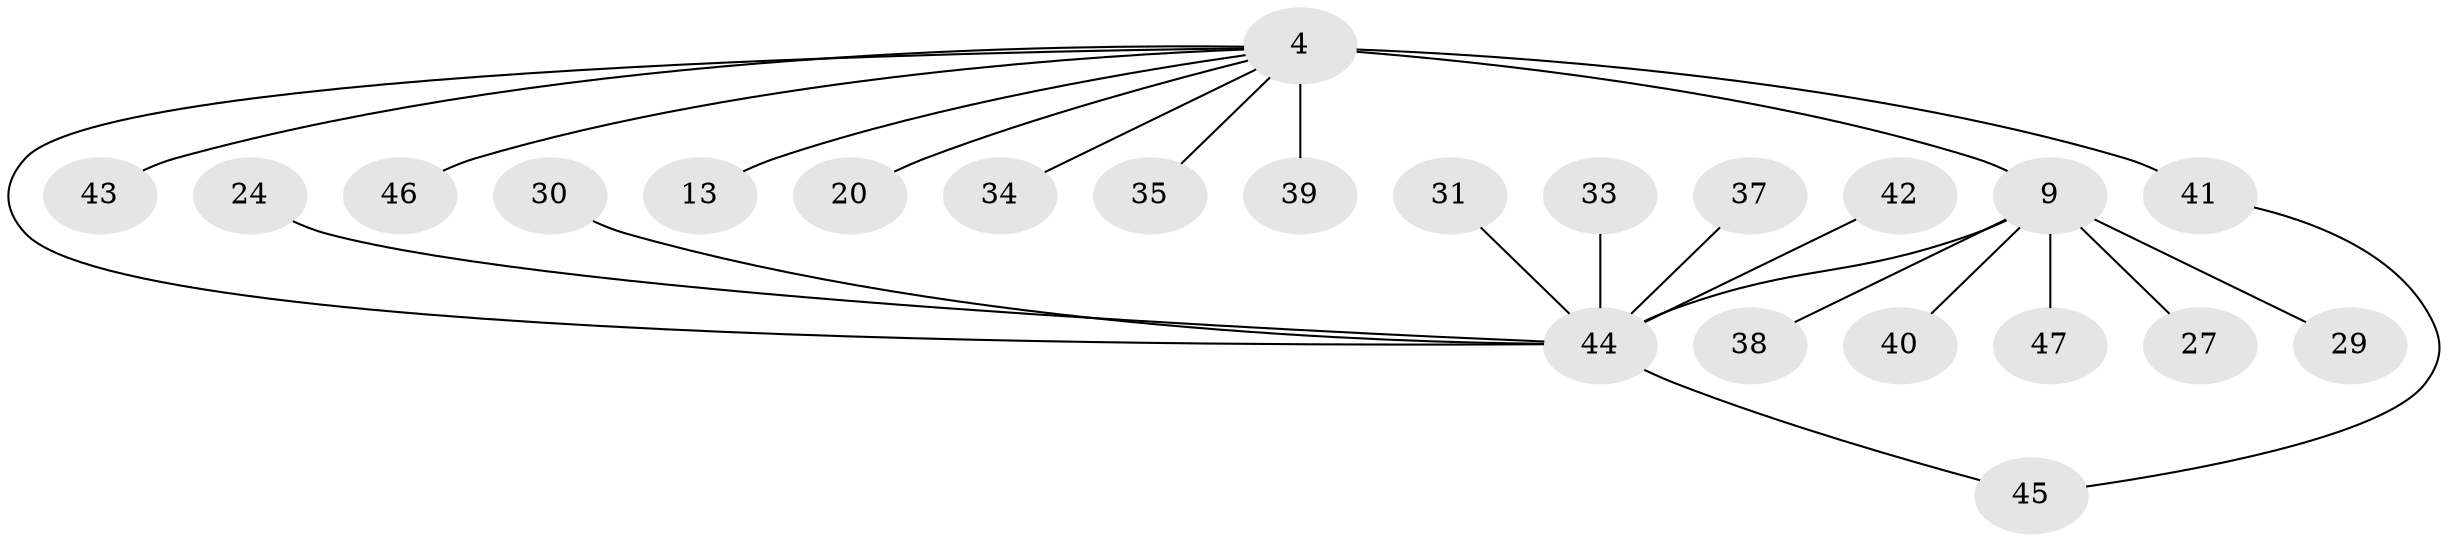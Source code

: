// original degree distribution, {8: 0.0425531914893617, 2: 0.1702127659574468, 5: 0.06382978723404255, 11: 0.02127659574468085, 3: 0.0425531914893617, 7: 0.06382978723404255, 4: 0.02127659574468085, 1: 0.574468085106383}
// Generated by graph-tools (version 1.1) at 2025/54/03/09/25 04:54:17]
// undirected, 23 vertices, 24 edges
graph export_dot {
graph [start="1"]
  node [color=gray90,style=filled];
  4 [super="+1"];
  9 [super="+8"];
  13;
  20;
  24;
  27;
  29;
  30;
  31 [super="+18"];
  33 [super="+26"];
  34;
  35;
  37;
  38 [super="+11"];
  39;
  40;
  41 [super="+21+28"];
  42;
  43 [super="+25"];
  44 [super="+19+36"];
  45 [super="+15"];
  46;
  47;
  4 -- 9 [weight=5];
  4 -- 20;
  4 -- 34;
  4 -- 35 [weight=2];
  4 -- 39 [weight=2];
  4 -- 46;
  4 -- 13;
  4 -- 44;
  4 -- 43;
  4 -- 41 [weight=2];
  9 -- 40;
  9 -- 47;
  9 -- 27;
  9 -- 29;
  9 -- 38;
  9 -- 44 [weight=4];
  24 -- 44;
  30 -- 44;
  31 -- 44;
  33 -- 44;
  37 -- 44;
  41 -- 45;
  42 -- 44;
  44 -- 45;
}
